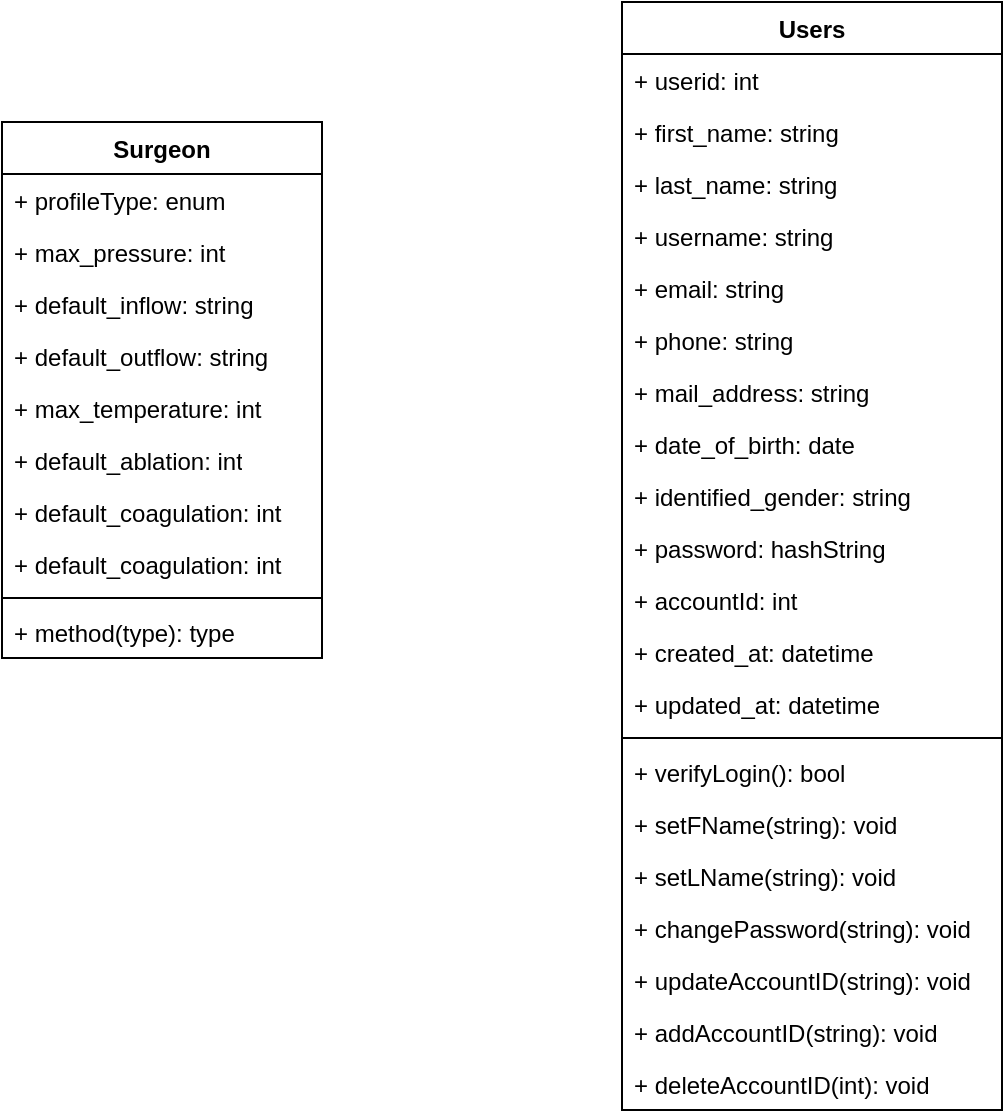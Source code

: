 <mxfile version="24.2.2" type="github">
  <diagram name="Page-1" id="8harCgQH6lXRv3TrNiNR">
    <mxGraphModel dx="712" dy="770" grid="1" gridSize="10" guides="1" tooltips="1" connect="1" arrows="1" fold="1" page="1" pageScale="1" pageWidth="850" pageHeight="1100" math="0" shadow="0">
      <root>
        <mxCell id="0" />
        <mxCell id="1" parent="0" />
        <mxCell id="jFsnXG9bHlOucLJC2U54-1" value="Users" style="swimlane;fontStyle=1;align=center;verticalAlign=top;childLayout=stackLayout;horizontal=1;startSize=26;horizontalStack=0;resizeParent=1;resizeParentMax=0;resizeLast=0;collapsible=1;marginBottom=0;whiteSpace=wrap;html=1;" vertex="1" parent="1">
          <mxGeometry x="400" y="80" width="190" height="554" as="geometry" />
        </mxCell>
        <mxCell id="jFsnXG9bHlOucLJC2U54-2" value="+ userid: int&lt;span style=&quot;background-color: initial;&quot;&gt;&amp;nbsp;&lt;/span&gt;" style="text;strokeColor=none;fillColor=none;align=left;verticalAlign=top;spacingLeft=4;spacingRight=4;overflow=hidden;rotatable=0;points=[[0,0.5],[1,0.5]];portConstraint=eastwest;whiteSpace=wrap;html=1;" vertex="1" parent="jFsnXG9bHlOucLJC2U54-1">
          <mxGeometry y="26" width="190" height="26" as="geometry" />
        </mxCell>
        <mxCell id="jFsnXG9bHlOucLJC2U54-5" value="+ first_name: string" style="text;strokeColor=none;fillColor=none;align=left;verticalAlign=top;spacingLeft=4;spacingRight=4;overflow=hidden;rotatable=0;points=[[0,0.5],[1,0.5]];portConstraint=eastwest;whiteSpace=wrap;html=1;" vertex="1" parent="jFsnXG9bHlOucLJC2U54-1">
          <mxGeometry y="52" width="190" height="26" as="geometry" />
        </mxCell>
        <mxCell id="jFsnXG9bHlOucLJC2U54-6" value="+ last_name: string" style="text;strokeColor=none;fillColor=none;align=left;verticalAlign=top;spacingLeft=4;spacingRight=4;overflow=hidden;rotatable=0;points=[[0,0.5],[1,0.5]];portConstraint=eastwest;whiteSpace=wrap;html=1;" vertex="1" parent="jFsnXG9bHlOucLJC2U54-1">
          <mxGeometry y="78" width="190" height="26" as="geometry" />
        </mxCell>
        <mxCell id="jFsnXG9bHlOucLJC2U54-7" value="+ username: string" style="text;strokeColor=none;fillColor=none;align=left;verticalAlign=top;spacingLeft=4;spacingRight=4;overflow=hidden;rotatable=0;points=[[0,0.5],[1,0.5]];portConstraint=eastwest;whiteSpace=wrap;html=1;" vertex="1" parent="jFsnXG9bHlOucLJC2U54-1">
          <mxGeometry y="104" width="190" height="26" as="geometry" />
        </mxCell>
        <mxCell id="jFsnXG9bHlOucLJC2U54-8" value="+ email: string" style="text;strokeColor=none;fillColor=none;align=left;verticalAlign=top;spacingLeft=4;spacingRight=4;overflow=hidden;rotatable=0;points=[[0,0.5],[1,0.5]];portConstraint=eastwest;whiteSpace=wrap;html=1;" vertex="1" parent="jFsnXG9bHlOucLJC2U54-1">
          <mxGeometry y="130" width="190" height="26" as="geometry" />
        </mxCell>
        <mxCell id="jFsnXG9bHlOucLJC2U54-9" value="+ phone: string" style="text;strokeColor=none;fillColor=none;align=left;verticalAlign=top;spacingLeft=4;spacingRight=4;overflow=hidden;rotatable=0;points=[[0,0.5],[1,0.5]];portConstraint=eastwest;whiteSpace=wrap;html=1;" vertex="1" parent="jFsnXG9bHlOucLJC2U54-1">
          <mxGeometry y="156" width="190" height="26" as="geometry" />
        </mxCell>
        <mxCell id="jFsnXG9bHlOucLJC2U54-10" value="+ mail_address: string" style="text;strokeColor=none;fillColor=none;align=left;verticalAlign=top;spacingLeft=4;spacingRight=4;overflow=hidden;rotatable=0;points=[[0,0.5],[1,0.5]];portConstraint=eastwest;whiteSpace=wrap;html=1;" vertex="1" parent="jFsnXG9bHlOucLJC2U54-1">
          <mxGeometry y="182" width="190" height="26" as="geometry" />
        </mxCell>
        <mxCell id="jFsnXG9bHlOucLJC2U54-11" value="+ date_of_birth: date" style="text;strokeColor=none;fillColor=none;align=left;verticalAlign=top;spacingLeft=4;spacingRight=4;overflow=hidden;rotatable=0;points=[[0,0.5],[1,0.5]];portConstraint=eastwest;whiteSpace=wrap;html=1;" vertex="1" parent="jFsnXG9bHlOucLJC2U54-1">
          <mxGeometry y="208" width="190" height="26" as="geometry" />
        </mxCell>
        <mxCell id="jFsnXG9bHlOucLJC2U54-12" value="+ identified_gender: string" style="text;strokeColor=none;fillColor=none;align=left;verticalAlign=top;spacingLeft=4;spacingRight=4;overflow=hidden;rotatable=0;points=[[0,0.5],[1,0.5]];portConstraint=eastwest;whiteSpace=wrap;html=1;" vertex="1" parent="jFsnXG9bHlOucLJC2U54-1">
          <mxGeometry y="234" width="190" height="26" as="geometry" />
        </mxCell>
        <mxCell id="jFsnXG9bHlOucLJC2U54-13" value="+ password: hashString" style="text;strokeColor=none;fillColor=none;align=left;verticalAlign=top;spacingLeft=4;spacingRight=4;overflow=hidden;rotatable=0;points=[[0,0.5],[1,0.5]];portConstraint=eastwest;whiteSpace=wrap;html=1;" vertex="1" parent="jFsnXG9bHlOucLJC2U54-1">
          <mxGeometry y="260" width="190" height="26" as="geometry" />
        </mxCell>
        <mxCell id="jFsnXG9bHlOucLJC2U54-14" value="+ accountId: int" style="text;strokeColor=none;fillColor=none;align=left;verticalAlign=top;spacingLeft=4;spacingRight=4;overflow=hidden;rotatable=0;points=[[0,0.5],[1,0.5]];portConstraint=eastwest;whiteSpace=wrap;html=1;" vertex="1" parent="jFsnXG9bHlOucLJC2U54-1">
          <mxGeometry y="286" width="190" height="26" as="geometry" />
        </mxCell>
        <mxCell id="jFsnXG9bHlOucLJC2U54-17" value="+ created_at: datetime" style="text;strokeColor=none;fillColor=none;align=left;verticalAlign=top;spacingLeft=4;spacingRight=4;overflow=hidden;rotatable=0;points=[[0,0.5],[1,0.5]];portConstraint=eastwest;whiteSpace=wrap;html=1;" vertex="1" parent="jFsnXG9bHlOucLJC2U54-1">
          <mxGeometry y="312" width="190" height="26" as="geometry" />
        </mxCell>
        <mxCell id="jFsnXG9bHlOucLJC2U54-18" value="+ updated_at: datetime" style="text;strokeColor=none;fillColor=none;align=left;verticalAlign=top;spacingLeft=4;spacingRight=4;overflow=hidden;rotatable=0;points=[[0,0.5],[1,0.5]];portConstraint=eastwest;whiteSpace=wrap;html=1;" vertex="1" parent="jFsnXG9bHlOucLJC2U54-1">
          <mxGeometry y="338" width="190" height="26" as="geometry" />
        </mxCell>
        <mxCell id="jFsnXG9bHlOucLJC2U54-3" value="" style="line;strokeWidth=1;fillColor=none;align=left;verticalAlign=middle;spacingTop=-1;spacingLeft=3;spacingRight=3;rotatable=0;labelPosition=right;points=[];portConstraint=eastwest;strokeColor=inherit;" vertex="1" parent="jFsnXG9bHlOucLJC2U54-1">
          <mxGeometry y="364" width="190" height="8" as="geometry" />
        </mxCell>
        <mxCell id="jFsnXG9bHlOucLJC2U54-4" value="+ verifyLogin(): bool" style="text;strokeColor=none;fillColor=none;align=left;verticalAlign=top;spacingLeft=4;spacingRight=4;overflow=hidden;rotatable=0;points=[[0,0.5],[1,0.5]];portConstraint=eastwest;whiteSpace=wrap;html=1;" vertex="1" parent="jFsnXG9bHlOucLJC2U54-1">
          <mxGeometry y="372" width="190" height="26" as="geometry" />
        </mxCell>
        <mxCell id="jFsnXG9bHlOucLJC2U54-19" value="+ setFName(string): void" style="text;strokeColor=none;fillColor=none;align=left;verticalAlign=top;spacingLeft=4;spacingRight=4;overflow=hidden;rotatable=0;points=[[0,0.5],[1,0.5]];portConstraint=eastwest;whiteSpace=wrap;html=1;" vertex="1" parent="jFsnXG9bHlOucLJC2U54-1">
          <mxGeometry y="398" width="190" height="26" as="geometry" />
        </mxCell>
        <mxCell id="jFsnXG9bHlOucLJC2U54-20" value="+ setLName(string): void" style="text;strokeColor=none;fillColor=none;align=left;verticalAlign=top;spacingLeft=4;spacingRight=4;overflow=hidden;rotatable=0;points=[[0,0.5],[1,0.5]];portConstraint=eastwest;whiteSpace=wrap;html=1;" vertex="1" parent="jFsnXG9bHlOucLJC2U54-1">
          <mxGeometry y="424" width="190" height="26" as="geometry" />
        </mxCell>
        <mxCell id="jFsnXG9bHlOucLJC2U54-21" value="+ changePassword(string): void" style="text;strokeColor=none;fillColor=none;align=left;verticalAlign=top;spacingLeft=4;spacingRight=4;overflow=hidden;rotatable=0;points=[[0,0.5],[1,0.5]];portConstraint=eastwest;whiteSpace=wrap;html=1;" vertex="1" parent="jFsnXG9bHlOucLJC2U54-1">
          <mxGeometry y="450" width="190" height="26" as="geometry" />
        </mxCell>
        <mxCell id="jFsnXG9bHlOucLJC2U54-22" value="+ updateAccountID(string): void" style="text;strokeColor=none;fillColor=none;align=left;verticalAlign=top;spacingLeft=4;spacingRight=4;overflow=hidden;rotatable=0;points=[[0,0.5],[1,0.5]];portConstraint=eastwest;whiteSpace=wrap;html=1;" vertex="1" parent="jFsnXG9bHlOucLJC2U54-1">
          <mxGeometry y="476" width="190" height="26" as="geometry" />
        </mxCell>
        <mxCell id="jFsnXG9bHlOucLJC2U54-23" value="+ addAccountID(string): void" style="text;strokeColor=none;fillColor=none;align=left;verticalAlign=top;spacingLeft=4;spacingRight=4;overflow=hidden;rotatable=0;points=[[0,0.5],[1,0.5]];portConstraint=eastwest;whiteSpace=wrap;html=1;" vertex="1" parent="jFsnXG9bHlOucLJC2U54-1">
          <mxGeometry y="502" width="190" height="26" as="geometry" />
        </mxCell>
        <mxCell id="jFsnXG9bHlOucLJC2U54-24" value="+ deleteAccountID(int): void" style="text;strokeColor=none;fillColor=none;align=left;verticalAlign=top;spacingLeft=4;spacingRight=4;overflow=hidden;rotatable=0;points=[[0,0.5],[1,0.5]];portConstraint=eastwest;whiteSpace=wrap;html=1;" vertex="1" parent="jFsnXG9bHlOucLJC2U54-1">
          <mxGeometry y="528" width="190" height="26" as="geometry" />
        </mxCell>
        <mxCell id="jFsnXG9bHlOucLJC2U54-30" value="Surgeon" style="swimlane;fontStyle=1;align=center;verticalAlign=top;childLayout=stackLayout;horizontal=1;startSize=26;horizontalStack=0;resizeParent=1;resizeParentMax=0;resizeLast=0;collapsible=1;marginBottom=0;whiteSpace=wrap;html=1;" vertex="1" parent="1">
          <mxGeometry x="90" y="140" width="160" height="268" as="geometry" />
        </mxCell>
        <mxCell id="jFsnXG9bHlOucLJC2U54-31" value="+ profileType: enum" style="text;strokeColor=none;fillColor=none;align=left;verticalAlign=top;spacingLeft=4;spacingRight=4;overflow=hidden;rotatable=0;points=[[0,0.5],[1,0.5]];portConstraint=eastwest;whiteSpace=wrap;html=1;" vertex="1" parent="jFsnXG9bHlOucLJC2U54-30">
          <mxGeometry y="26" width="160" height="26" as="geometry" />
        </mxCell>
        <mxCell id="jFsnXG9bHlOucLJC2U54-34" value="+ max_pressure: int" style="text;strokeColor=none;fillColor=none;align=left;verticalAlign=top;spacingLeft=4;spacingRight=4;overflow=hidden;rotatable=0;points=[[0,0.5],[1,0.5]];portConstraint=eastwest;whiteSpace=wrap;html=1;" vertex="1" parent="jFsnXG9bHlOucLJC2U54-30">
          <mxGeometry y="52" width="160" height="26" as="geometry" />
        </mxCell>
        <mxCell id="jFsnXG9bHlOucLJC2U54-35" value="+ default_inflow: string" style="text;strokeColor=none;fillColor=none;align=left;verticalAlign=top;spacingLeft=4;spacingRight=4;overflow=hidden;rotatable=0;points=[[0,0.5],[1,0.5]];portConstraint=eastwest;whiteSpace=wrap;html=1;" vertex="1" parent="jFsnXG9bHlOucLJC2U54-30">
          <mxGeometry y="78" width="160" height="26" as="geometry" />
        </mxCell>
        <mxCell id="jFsnXG9bHlOucLJC2U54-36" value="+ default_outflow: string" style="text;strokeColor=none;fillColor=none;align=left;verticalAlign=top;spacingLeft=4;spacingRight=4;overflow=hidden;rotatable=0;points=[[0,0.5],[1,0.5]];portConstraint=eastwest;whiteSpace=wrap;html=1;" vertex="1" parent="jFsnXG9bHlOucLJC2U54-30">
          <mxGeometry y="104" width="160" height="26" as="geometry" />
        </mxCell>
        <mxCell id="jFsnXG9bHlOucLJC2U54-37" value="+ max_temperature: int" style="text;strokeColor=none;fillColor=none;align=left;verticalAlign=top;spacingLeft=4;spacingRight=4;overflow=hidden;rotatable=0;points=[[0,0.5],[1,0.5]];portConstraint=eastwest;whiteSpace=wrap;html=1;" vertex="1" parent="jFsnXG9bHlOucLJC2U54-30">
          <mxGeometry y="130" width="160" height="26" as="geometry" />
        </mxCell>
        <mxCell id="jFsnXG9bHlOucLJC2U54-38" value="+ default_ablation: int" style="text;strokeColor=none;fillColor=none;align=left;verticalAlign=top;spacingLeft=4;spacingRight=4;overflow=hidden;rotatable=0;points=[[0,0.5],[1,0.5]];portConstraint=eastwest;whiteSpace=wrap;html=1;" vertex="1" parent="jFsnXG9bHlOucLJC2U54-30">
          <mxGeometry y="156" width="160" height="26" as="geometry" />
        </mxCell>
        <mxCell id="jFsnXG9bHlOucLJC2U54-39" value="+ default_coagulation: int" style="text;strokeColor=none;fillColor=none;align=left;verticalAlign=top;spacingLeft=4;spacingRight=4;overflow=hidden;rotatable=0;points=[[0,0.5],[1,0.5]];portConstraint=eastwest;whiteSpace=wrap;html=1;" vertex="1" parent="jFsnXG9bHlOucLJC2U54-30">
          <mxGeometry y="182" width="160" height="26" as="geometry" />
        </mxCell>
        <mxCell id="jFsnXG9bHlOucLJC2U54-40" value="+ default_coagulation: int" style="text;strokeColor=none;fillColor=none;align=left;verticalAlign=top;spacingLeft=4;spacingRight=4;overflow=hidden;rotatable=0;points=[[0,0.5],[1,0.5]];portConstraint=eastwest;whiteSpace=wrap;html=1;" vertex="1" parent="jFsnXG9bHlOucLJC2U54-30">
          <mxGeometry y="208" width="160" height="26" as="geometry" />
        </mxCell>
        <mxCell id="jFsnXG9bHlOucLJC2U54-32" value="" style="line;strokeWidth=1;fillColor=none;align=left;verticalAlign=middle;spacingTop=-1;spacingLeft=3;spacingRight=3;rotatable=0;labelPosition=right;points=[];portConstraint=eastwest;strokeColor=inherit;" vertex="1" parent="jFsnXG9bHlOucLJC2U54-30">
          <mxGeometry y="234" width="160" height="8" as="geometry" />
        </mxCell>
        <mxCell id="jFsnXG9bHlOucLJC2U54-33" value="+ method(type): type" style="text;strokeColor=none;fillColor=none;align=left;verticalAlign=top;spacingLeft=4;spacingRight=4;overflow=hidden;rotatable=0;points=[[0,0.5],[1,0.5]];portConstraint=eastwest;whiteSpace=wrap;html=1;" vertex="1" parent="jFsnXG9bHlOucLJC2U54-30">
          <mxGeometry y="242" width="160" height="26" as="geometry" />
        </mxCell>
      </root>
    </mxGraphModel>
  </diagram>
</mxfile>
